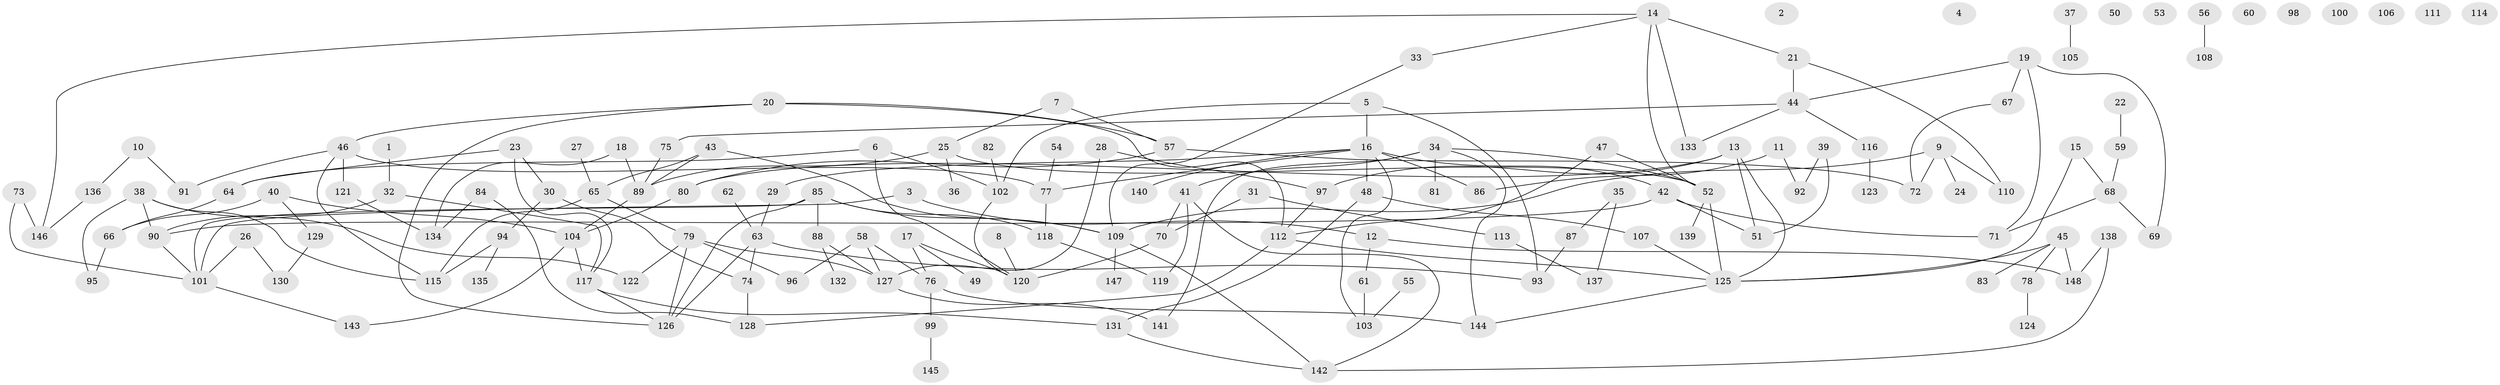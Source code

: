 // coarse degree distribution, {0: 0.0970873786407767, 1: 0.21359223300970873, 2: 0.24271844660194175, 4: 0.08737864077669903, 10: 0.019417475728155338, 3: 0.14563106796116504, 5: 0.1553398058252427, 11: 0.009708737864077669, 6: 0.009708737864077669, 7: 0.019417475728155338}
// Generated by graph-tools (version 1.1) at 2025/43/03/04/25 21:43:17]
// undirected, 148 vertices, 192 edges
graph export_dot {
graph [start="1"]
  node [color=gray90,style=filled];
  1;
  2;
  3;
  4;
  5;
  6;
  7;
  8;
  9;
  10;
  11;
  12;
  13;
  14;
  15;
  16;
  17;
  18;
  19;
  20;
  21;
  22;
  23;
  24;
  25;
  26;
  27;
  28;
  29;
  30;
  31;
  32;
  33;
  34;
  35;
  36;
  37;
  38;
  39;
  40;
  41;
  42;
  43;
  44;
  45;
  46;
  47;
  48;
  49;
  50;
  51;
  52;
  53;
  54;
  55;
  56;
  57;
  58;
  59;
  60;
  61;
  62;
  63;
  64;
  65;
  66;
  67;
  68;
  69;
  70;
  71;
  72;
  73;
  74;
  75;
  76;
  77;
  78;
  79;
  80;
  81;
  82;
  83;
  84;
  85;
  86;
  87;
  88;
  89;
  90;
  91;
  92;
  93;
  94;
  95;
  96;
  97;
  98;
  99;
  100;
  101;
  102;
  103;
  104;
  105;
  106;
  107;
  108;
  109;
  110;
  111;
  112;
  113;
  114;
  115;
  116;
  117;
  118;
  119;
  120;
  121;
  122;
  123;
  124;
  125;
  126;
  127;
  128;
  129;
  130;
  131;
  132;
  133;
  134;
  135;
  136;
  137;
  138;
  139;
  140;
  141;
  142;
  143;
  144;
  145;
  146;
  147;
  148;
  1 -- 32;
  3 -- 12;
  3 -- 101;
  5 -- 16;
  5 -- 93;
  5 -- 102;
  6 -- 64;
  6 -- 102;
  6 -- 120;
  7 -- 25;
  7 -- 57;
  8 -- 120;
  9 -- 24;
  9 -- 72;
  9 -- 109;
  9 -- 110;
  10 -- 91;
  10 -- 136;
  11 -- 86;
  11 -- 92;
  12 -- 61;
  12 -- 148;
  13 -- 51;
  13 -- 80;
  13 -- 97;
  13 -- 125;
  14 -- 21;
  14 -- 33;
  14 -- 52;
  14 -- 133;
  14 -- 146;
  15 -- 68;
  15 -- 125;
  16 -- 29;
  16 -- 42;
  16 -- 48;
  16 -- 77;
  16 -- 86;
  16 -- 103;
  16 -- 140;
  17 -- 49;
  17 -- 76;
  17 -- 120;
  18 -- 89;
  18 -- 134;
  19 -- 44;
  19 -- 67;
  19 -- 69;
  19 -- 71;
  20 -- 46;
  20 -- 57;
  20 -- 112;
  20 -- 126;
  21 -- 44;
  21 -- 110;
  22 -- 59;
  23 -- 30;
  23 -- 64;
  23 -- 117;
  25 -- 36;
  25 -- 52;
  25 -- 89;
  26 -- 101;
  26 -- 130;
  27 -- 65;
  28 -- 97;
  28 -- 127;
  29 -- 63;
  30 -- 74;
  30 -- 94;
  31 -- 70;
  31 -- 113;
  32 -- 90;
  32 -- 117;
  33 -- 109;
  34 -- 41;
  34 -- 52;
  34 -- 81;
  34 -- 141;
  34 -- 144;
  35 -- 87;
  35 -- 137;
  37 -- 105;
  38 -- 90;
  38 -- 95;
  38 -- 115;
  38 -- 122;
  39 -- 51;
  39 -- 92;
  40 -- 66;
  40 -- 104;
  40 -- 129;
  41 -- 70;
  41 -- 119;
  41 -- 142;
  42 -- 51;
  42 -- 71;
  42 -- 90;
  43 -- 65;
  43 -- 89;
  43 -- 109;
  44 -- 75;
  44 -- 116;
  44 -- 133;
  45 -- 78;
  45 -- 83;
  45 -- 125;
  45 -- 148;
  46 -- 77;
  46 -- 91;
  46 -- 115;
  46 -- 121;
  47 -- 52;
  47 -- 112;
  48 -- 107;
  48 -- 131;
  52 -- 125;
  52 -- 139;
  54 -- 77;
  55 -- 103;
  56 -- 108;
  57 -- 72;
  57 -- 80;
  58 -- 76;
  58 -- 96;
  58 -- 127;
  59 -- 68;
  61 -- 103;
  62 -- 63;
  63 -- 74;
  63 -- 93;
  63 -- 126;
  64 -- 66;
  65 -- 79;
  65 -- 115;
  66 -- 95;
  67 -- 72;
  68 -- 69;
  68 -- 71;
  70 -- 120;
  73 -- 101;
  73 -- 146;
  74 -- 128;
  75 -- 89;
  76 -- 99;
  76 -- 144;
  77 -- 118;
  78 -- 124;
  79 -- 96;
  79 -- 122;
  79 -- 126;
  79 -- 127;
  80 -- 104;
  82 -- 102;
  84 -- 128;
  84 -- 134;
  85 -- 88;
  85 -- 101;
  85 -- 109;
  85 -- 118;
  85 -- 126;
  87 -- 93;
  88 -- 127;
  88 -- 132;
  89 -- 104;
  90 -- 101;
  94 -- 115;
  94 -- 135;
  97 -- 112;
  99 -- 145;
  101 -- 143;
  102 -- 120;
  104 -- 117;
  104 -- 143;
  107 -- 125;
  109 -- 142;
  109 -- 147;
  112 -- 125;
  112 -- 128;
  113 -- 137;
  116 -- 123;
  117 -- 126;
  117 -- 131;
  118 -- 119;
  121 -- 134;
  125 -- 144;
  127 -- 141;
  129 -- 130;
  131 -- 142;
  136 -- 146;
  138 -- 142;
  138 -- 148;
}

